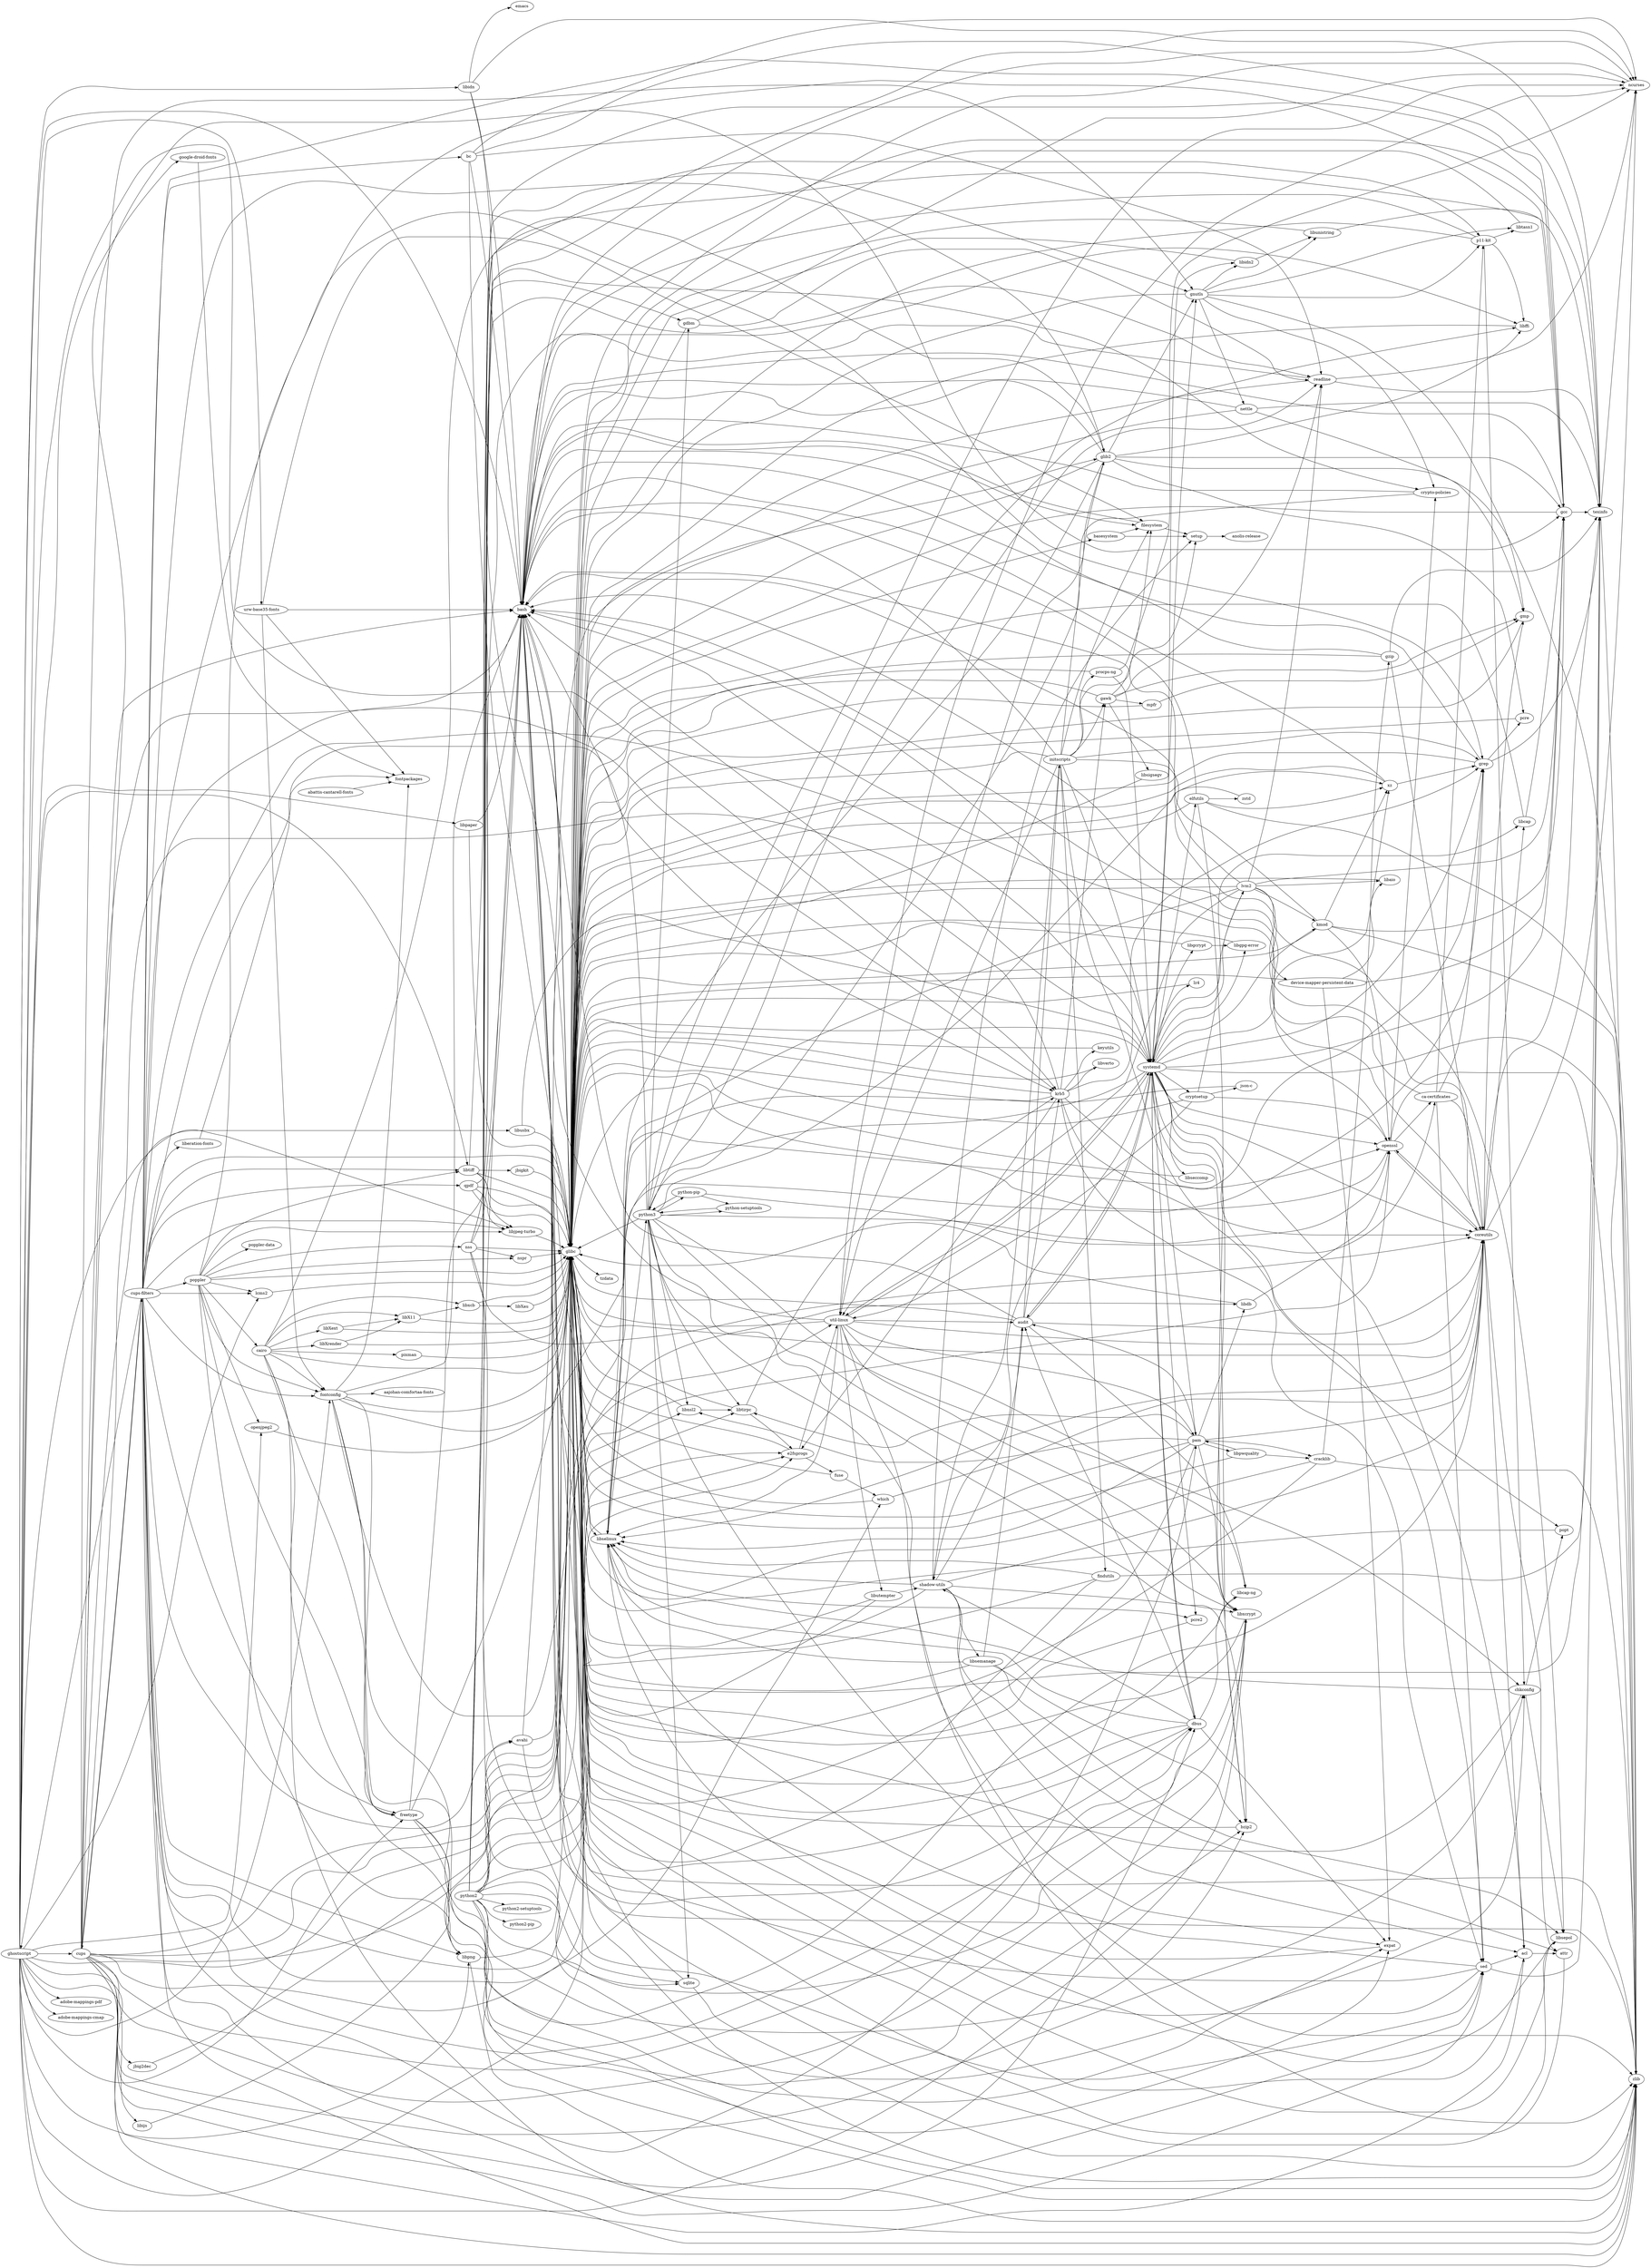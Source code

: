 digraph MyPicture {
	graph [rankdir=LR]
	emacs
	"urw-base35-fonts"
	"urw-base35-fonts" -> bash
	"urw-base35-fonts" -> fontconfig
	"urw-base35-fonts" -> filesystem
	"urw-base35-fonts" -> fontpackages
	bash
	bash -> filesystem
	bash -> glibc
	bash -> ncurses
	fontconfig
	fontconfig -> bash
	fontconfig -> glibc
	fontconfig -> coreutils
	fontconfig -> "aajohan-comfortaa-fonts"
	fontconfig -> fontpackages
	fontconfig -> freetype
	fontconfig -> grep
	fontconfig -> expat
	fontconfig -> "util-linux"
	filesystem
	filesystem -> bash
	filesystem -> setup
	fontpackages
	setup
	setup -> "anolis-release"
	"anolis-release"
	glibc
	glibc -> basesystem
	glibc -> bash
	glibc -> libselinux
	glibc -> tzdata
	coreutils
	coreutils -> acl
	coreutils -> attr
	coreutils -> libcap
	coreutils -> openssl
	coreutils -> gmp
	coreutils -> glibc
	coreutils -> libselinux
	coreutils -> ncurses
	coreutils -> bash
	coreutils -> texinfo
	"aajohan-comfortaa-fonts"
	freetype
	freetype -> bash
	freetype -> glibc
	freetype -> bzip2
	freetype -> libpng
	freetype -> zlib
	grep
	grep -> bash
	grep -> texinfo
	grep -> pcre
	grep -> glibc
	expat
	expat -> glibc
	"util-linux"
	"util-linux" -> bash
	"util-linux" -> glibc
	"util-linux" -> coreutils
	"util-linux" -> libselinux
	"util-linux" -> pam
	"util-linux" -> audit
	"util-linux" -> "libcap-ng"
	"util-linux" -> libxcrypt
	"util-linux" -> ncurses
	"util-linux" -> systemd
	"util-linux" -> libutempter
	"util-linux" -> zlib
	libselinux
	libselinux -> glibc
	libselinux -> pcre2
	libselinux -> libsepol
	libselinux -> python3
	pam
	pam -> bash
	pam -> glibc
	pam -> audit
	pam -> coreutils
	pam -> cracklib
	pam -> libxcrypt
	pam -> libdb
	pam -> libnsl2
	pam -> libpwquality
	pam -> libselinux
	pam -> libtirpc
	audit
	audit -> bash
	audit -> coreutils
	audit -> glibc
	audit -> initscripts
	audit -> "libcap-ng"
	audit -> krb5
	audit -> systemd
	"libcap-ng"
	"libcap-ng" -> glibc
	libxcrypt
	libxcrypt -> glibc
	ncurses
	ncurses -> glibc
	systemd
	systemd -> bash
	systemd -> glibc
	systemd -> "shadow-utils"
	systemd -> acl
	systemd -> coreutils
	systemd -> dbus
	systemd -> grep
	systemd -> audit
	systemd -> "util-linux"
	systemd -> bzip2
	systemd -> libcap
	systemd -> libxcrypt
	systemd -> cryptsetup
	systemd -> elfutils
	systemd -> gcc
	systemd -> libgcrypt
	systemd -> gnutls
	systemd -> "libgpg-error"
	systemd -> libidn2
	systemd -> kmod
	systemd -> lz4
	systemd -> xz
	systemd -> pam
	systemd -> pcre2
	systemd -> libseccomp
	systemd -> libselinux
	systemd -> zlib
	systemd -> openssl
	systemd -> sed
	libutempter
	libutempter -> bash
	libutempter -> glibc
	libutempter -> "shadow-utils"
	zlib
	zlib -> glibc
	"shadow-utils"
	"shadow-utils" -> audit
	"shadow-utils" -> coreutils
	"shadow-utils" -> glibc
	"shadow-utils" -> acl
	"shadow-utils" -> attr
	"shadow-utils" -> libxcrypt
	"shadow-utils" -> libselinux
	"shadow-utils" -> libsemanage
	"shadow-utils" -> setup
	acl
	acl -> glibc
	acl -> attr
	attr
	attr -> glibc
	libsemanage
	libsemanage -> audit
	libsemanage -> bzip2
	libsemanage -> libselinux
	libsemanage -> libsepol
	libsemanage -> glibc
	bzip2
	bzip2 -> glibc
	libsepol
	libsepol -> bash
	libsepol -> glibc
	dbus
	dbus -> systemd
	dbus -> bash
	dbus -> "shadow-utils"
	dbus -> audit
	dbus -> "libcap-ng"
	dbus -> expat
	dbus -> glibc
	dbus -> libselinux
	libcap
	libcap -> gcc
	libcap -> glibc
	cryptsetup
	cryptsetup -> glibc
	cryptsetup -> "util-linux"
	cryptsetup -> openssl
	cryptsetup -> lvm2
	cryptsetup -> "json-c"
	elfutils
	elfutils -> bash
	elfutils -> glibc
	elfutils -> zlib
	elfutils -> bzip2
	elfutils -> xz
	elfutils -> zstd
	gcc
	gcc -> bash
	gcc -> texinfo
	gcc -> glibc
	libgcrypt
	libgcrypt -> glibc
	libgcrypt -> "libgpg-error"
	gnutls
	gnutls -> "crypto-policies"
	gnutls -> glibc
	gnutls -> gmp
	gnutls -> nettle
	gnutls -> libidn2
	gnutls -> "p11-kit"
	gnutls -> libtasn1
	gnutls -> libunistring
	"libgpg-error"
	"libgpg-error" -> glibc
	libidn2
	libidn2 -> libunistring
	libidn2 -> glibc
	kmod
	kmod -> bash
	kmod -> glibc
	kmod -> openssl
	kmod -> gcc
	kmod -> xz
	kmod -> zlib
	lz4
	lz4 -> glibc
	xz
	xz -> bash
	xz -> grep
	xz -> glibc
	pcre2
	pcre2 -> glibc
	libseccomp
	libseccomp -> glibc
	openssl
	openssl -> bash
	openssl -> coreutils
	openssl -> glibc
	openssl -> zlib
	openssl -> "ca-certificates"
	openssl -> "crypto-policies"
	sed
	sed -> bash
	sed -> texinfo
	sed -> acl
	sed -> libselinux
	sed -> glibc
	texinfo
	texinfo -> bash
	texinfo -> ncurses
	texinfo -> zlib
	texinfo -> glibc
	"ca-certificates"
	"ca-certificates" -> bash
	"ca-certificates" -> coreutils
	"ca-certificates" -> grep
	"ca-certificates" -> "p11-kit"
	"ca-certificates" -> sed
	"crypto-policies"
	"crypto-policies" -> bash
	"crypto-policies" -> python3
	python3
	python3 -> bash
	python3 -> chkconfig
	python3 -> openssl
	python3 -> glibc
	python3 -> "python-setuptools"
	python3 -> "python-pip"
	python3 -> gdbm
	python3 -> bzip2
	python3 -> libxcrypt
	python3 -> expat
	python3 -> libffi
	python3 -> xz
	python3 -> ncurses
	python3 -> libnsl2
	python3 -> readline
	python3 -> sqlite
	python3 -> libtirpc
	python3 -> zlib
	chkconfig
	chkconfig -> popt
	chkconfig -> libselinux
	chkconfig -> libsepol
	chkconfig -> glibc
	"python-setuptools"
	"python-setuptools" -> python3
	"python-pip"
	"python-pip" -> "ca-certificates"
	"python-pip" -> "python-setuptools"
	"python-pip" -> python3
	gdbm
	gdbm -> ncurses
	gdbm -> readline
	gdbm -> glibc
	libffi
	libffi -> glibc
	libnsl2
	libnsl2 -> glibc
	libnsl2 -> libtirpc
	readline
	readline -> bash
	readline -> glibc
	readline -> texinfo
	readline -> ncurses
	sqlite
	sqlite -> glibc
	sqlite -> zlib
	libtirpc
	libtirpc -> glibc
	libtirpc -> e2fsprogs
	libtirpc -> krb5
	e2fsprogs
	e2fsprogs -> "util-linux"
	e2fsprogs -> glibc
	e2fsprogs -> fuse
	krb5
	krb5 -> bash
	krb5 -> coreutils
	krb5 -> gawk
	krb5 -> grep
	krb5 -> keyutils
	krb5 -> e2fsprogs
	krb5 -> openssl
	krb5 -> glibc
	krb5 -> libselinux
	krb5 -> libverto
	krb5 -> sed
	gawk
	gawk -> filesystem
	gawk -> glibc
	gawk -> gmp
	gawk -> mpfr
	gawk -> readline
	gawk -> libsigsegv
	keyutils
	keyutils -> glibc
	libverto
	libverto -> glibc
	gmp
	gmp -> glibc
	mpfr
	mpfr -> glibc
	mpfr -> gmp
	libsigsegv
	libsigsegv -> glibc
	fuse
	fuse -> glibc
	fuse -> which
	which
	which -> coreutils
	which -> glibc
	popt
	popt -> glibc
	"p11-kit"
	"p11-kit" -> glibc
	"p11-kit" -> libffi
	"p11-kit" -> bash
	"p11-kit" -> chkconfig
	"p11-kit" -> libtasn1
	libtasn1
	libtasn1 -> glibc
	libunistring
	libunistring -> texinfo
	libunistring -> glibc
	nettle
	nettle -> bash
	nettle -> glibc
	nettle -> texinfo
	nettle -> gmp
	zstd
	zstd -> glibc
	lvm2
	lvm2 -> bash
	lvm2 -> glibc
	lvm2 -> libselinux
	lvm2 -> libsepol
	lvm2 -> systemd
	lvm2 -> "util-linux"
	lvm2 -> gcc
	lvm2 -> "device-mapper-persistent-data"
	lvm2 -> libaio
	lvm2 -> readline
	lvm2 -> kmod
	"json-c"
	"json-c" -> glibc
	"device-mapper-persistent-data"
	"device-mapper-persistent-data" -> expat
	"device-mapper-persistent-data" -> glibc
	"device-mapper-persistent-data" -> libaio
	"device-mapper-persistent-data" -> gcc
	libaio
	libaio -> glibc
	initscripts
	initscripts -> bash
	initscripts -> coreutils
	initscripts -> filesystem
	initscripts -> findutils
	initscripts -> gawk
	initscripts -> grep
	initscripts -> glib2
	initscripts -> popt
	initscripts -> "procps-ng"
	initscripts -> glibc
	initscripts -> setup
	initscripts -> "shadow-utils"
	initscripts -> systemd
	initscripts -> "util-linux"
	findutils
	findutils -> bash
	findutils -> texinfo
	findutils -> glibc
	findutils -> libselinux
	glib2
	glib2 -> bash
	glib2 -> glibc
	glib2 -> libffi
	glib2 -> gcc
	glib2 -> gnutls
	glib2 -> "util-linux"
	glib2 -> pcre
	glib2 -> libselinux
	glib2 -> zlib
	"procps-ng"
	"procps-ng" -> glibc
	"procps-ng" -> ncurses
	"procps-ng" -> systemd
	pcre
	pcre -> glibc
	cracklib
	cracklib -> bash
	cracklib -> glibc
	cracklib -> gzip
	cracklib -> zlib
	libdb
	libdb -> glibc
	libdb -> openssl
	libpwquality
	libpwquality -> cracklib
	libpwquality -> pam
	libpwquality -> glibc
	gzip
	gzip -> bash
	gzip -> texinfo
	gzip -> coreutils
	gzip -> glibc
	libpng
	libpng -> glibc
	libpng -> zlib
	basesystem
	basesystem -> filesystem
	basesystem -> setup
	tzdata
	libpaper
	libpaper -> bash
	libpaper -> glibc
	jbig2dec
	jbig2dec -> glibc
	libijs
	libijs -> glibc
	libidn
	libidn -> bash
	libidn -> texinfo
	libidn -> emacs
	libidn -> glibc
	"google-droid-fonts"
	"google-droid-fonts" -> fontpackages
	"adobe-mappings-pdf"
	"adobe-mappings-cmap"
	ghostscript
	ghostscript -> bash
	ghostscript -> glibc
	ghostscript -> "adobe-mappings-cmap"
	ghostscript -> "adobe-mappings-pdf"
	ghostscript -> "google-droid-fonts"
	ghostscript -> e2fsprogs
	ghostscript -> libxcrypt
	ghostscript -> cups
	ghostscript -> fontconfig
	ghostscript -> freetype
	ghostscript -> krb5
	ghostscript -> libidn
	ghostscript -> libijs
	ghostscript -> jbig2dec
	ghostscript -> "libjpeg-turbo"
	ghostscript -> lcms2
	ghostscript -> openjpeg2
	ghostscript -> libpaper
	ghostscript -> libpng
	ghostscript -> libtiff
	ghostscript -> zlib
	ghostscript -> "urw-base35-fonts"
	cups
	cups -> bash
	cups -> acl
	cups -> "cups-filters"
	cups -> dbus
	cups -> glibc
	cups -> grep
	cups -> avahi
	cups -> e2fsprogs
	cups -> libxcrypt
	cups -> gcc
	cups -> gnutls
	cups -> krb5
	cups -> pam
	cups -> systemd
	cups -> libusbx
	cups -> zlib
	cups -> sed
	cups -> chkconfig
	"libjpeg-turbo"
	"libjpeg-turbo" -> glibc
	lcms2
	lcms2 -> glibc
	openjpeg2
	openjpeg2 -> glibc
	libtiff
	libtiff -> gcc
	libtiff -> jbigkit
	libtiff -> "libjpeg-turbo"
	libtiff -> glibc
	libtiff -> zlib
	jbigkit
	jbigkit -> glibc
	"cups-filters"
	"cups-filters" -> bash
	"cups-filters" -> bc
	"cups-filters" -> cups
	"cups-filters" -> ghostscript
	"cups-filters" -> grep
	"cups-filters" -> avahi
	"cups-filters" -> e2fsprogs
	"cups-filters" -> libxcrypt
	"cups-filters" -> dbus
	"cups-filters" -> glibc
	"cups-filters" -> "liberation-fonts"
	"cups-filters" -> fontconfig
	"cups-filters" -> freetype
	"cups-filters" -> gcc
	"cups-filters" -> glib2
	"cups-filters" -> krb5
	"cups-filters" -> "libjpeg-turbo"
	"cups-filters" -> lcms2
	"cups-filters" -> libpng
	"cups-filters" -> poppler
	"cups-filters" -> qpdf
	"cups-filters" -> libtiff
	"cups-filters" -> zlib
	"cups-filters" -> sed
	"cups-filters" -> systemd
	"cups-filters" -> which
	avahi
	avahi -> glib2
	avahi -> glibc
	avahi -> dbus
	libusbx
	libusbx -> glibc
	libusbx -> systemd
	bc
	bc -> bash
	bc -> texinfo
	bc -> glibc
	bc -> ncurses
	bc -> readline
	"liberation-fonts"
	"liberation-fonts" -> fontpackages
	poppler
	poppler -> glibc
	poppler -> fontconfig
	poppler -> freetype
	poppler -> gcc
	poppler -> "libjpeg-turbo"
	poppler -> lcms2
	poppler -> nspr
	poppler -> nss
	poppler -> openjpeg2
	poppler -> libpng
	poppler -> libtiff
	poppler -> "poppler-data"
	poppler -> cairo
	qpdf
	qpdf -> glibc
	qpdf -> gcc
	qpdf -> gnutls
	qpdf -> "libjpeg-turbo"
	qpdf -> zlib
	nspr
	nspr -> glibc
	nss
	nss -> bash
	nss -> "crypto-policies"
	nss -> glibc
	nss -> nspr
	nss -> "p11-kit"
	nss -> sqlite
	nss -> coreutils
	nss -> sed
	"poppler-data"
	cairo
	cairo -> libX11
	cairo -> libXext
	cairo -> libXrender
	cairo -> glibc
	cairo -> fontconfig
	cairo -> freetype
	cairo -> glib2
	cairo -> pixman
	cairo -> libpng
	cairo -> libxcb
	cairo -> zlib
	libX11
	libX11 -> glibc
	libX11 -> libxcb
	libXext
	libXext -> libX11
	libXext -> glibc
	libXrender
	libXrender -> libX11
	libXrender -> glibc
	pixman
	pixman -> glibc
	libxcb
	libxcb -> libXau
	libxcb -> glibc
	libXau
	libXau -> glibc
	"abattis-cantarell-fonts"
	"abattis-cantarell-fonts" -> fontpackages
	"python2-setuptools"
	"python2-pip"
	python2
	python2 -> bash
	python2 -> chkconfig
	python2 -> glibc
	python2 -> expat
	python2 -> gdbm
	python2 -> bzip2
	python2 -> libxcrypt
	python2 -> openssl
	python2 -> libdb
	python2 -> libffi
	python2 -> ncurses
	python2 -> libnsl2
	python2 -> readline
	python2 -> sqlite
	python2 -> libtirpc
	python2 -> zlib
	python2 -> "python2-pip"
	python2 -> "python2-setuptools"
}

